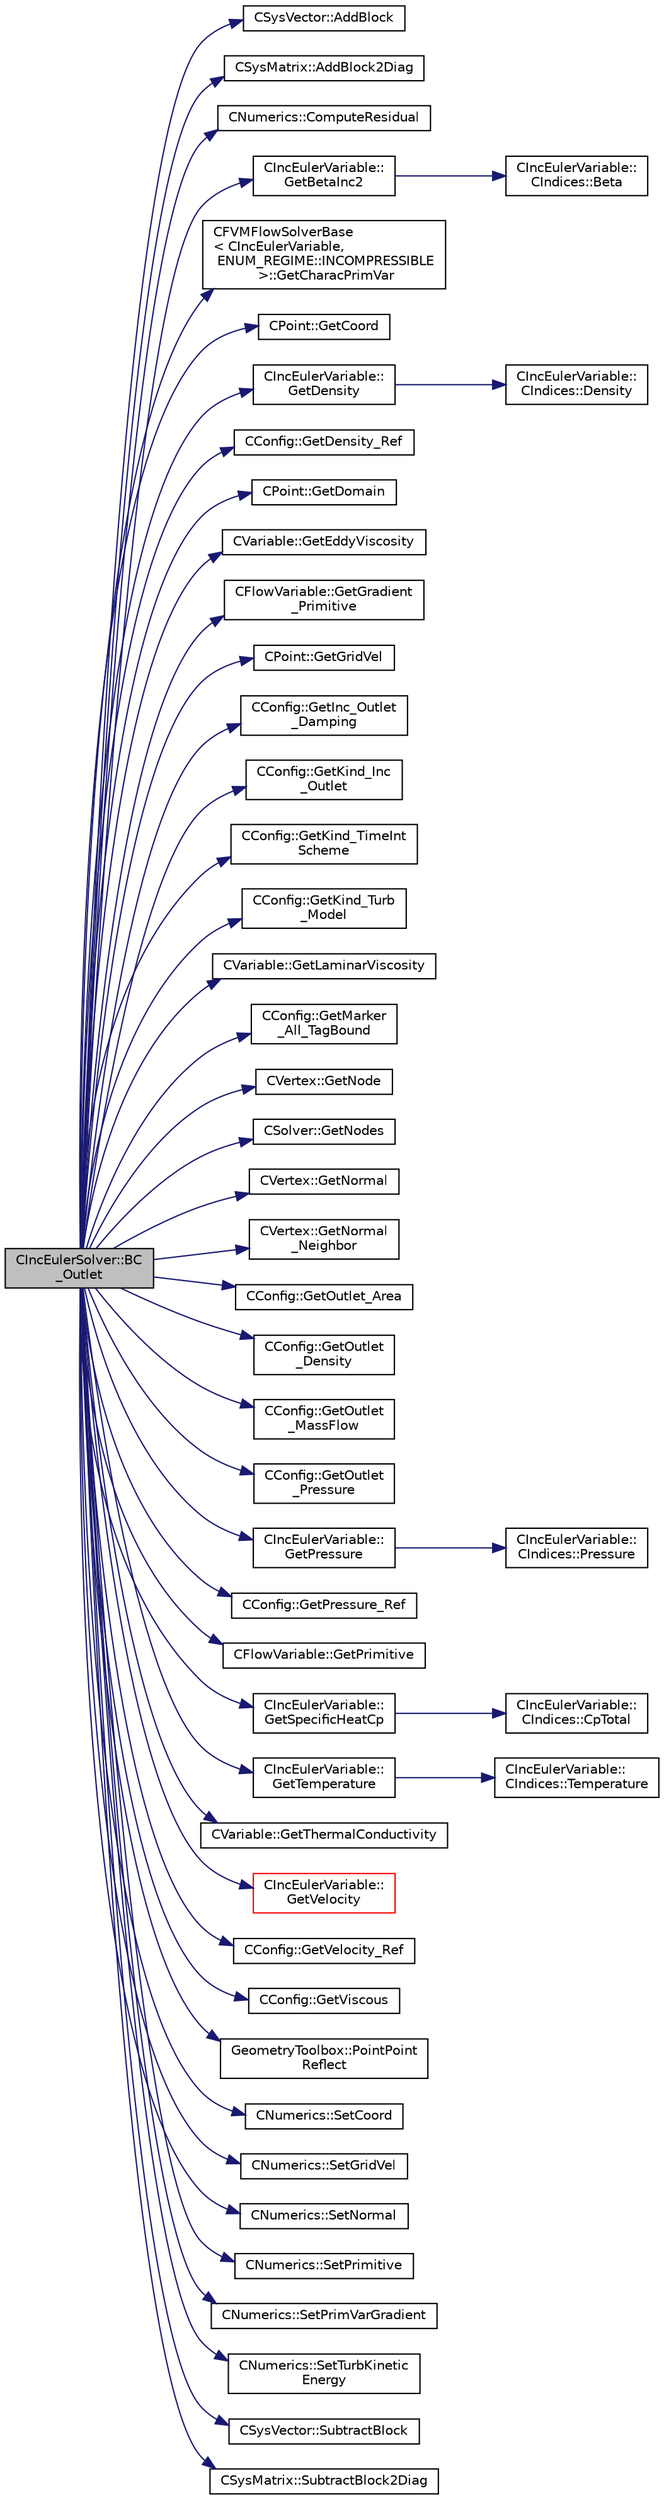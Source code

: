 digraph "CIncEulerSolver::BC_Outlet"
{
 // LATEX_PDF_SIZE
  edge [fontname="Helvetica",fontsize="10",labelfontname="Helvetica",labelfontsize="10"];
  node [fontname="Helvetica",fontsize="10",shape=record];
  rankdir="LR";
  Node1 [label="CIncEulerSolver::BC\l_Outlet",height=0.2,width=0.4,color="black", fillcolor="grey75", style="filled", fontcolor="black",tooltip="Impose the outlet boundary condition."];
  Node1 -> Node2 [color="midnightblue",fontsize="10",style="solid",fontname="Helvetica"];
  Node2 [label="CSysVector::AddBlock",height=0.2,width=0.4,color="black", fillcolor="white", style="filled",URL="$classCSysVector.html#aa463275cba394503a9778529fdaa4494",tooltip="Add \"block\" to the vector, see SetBlock."];
  Node1 -> Node3 [color="midnightblue",fontsize="10",style="solid",fontname="Helvetica"];
  Node3 [label="CSysMatrix::AddBlock2Diag",height=0.2,width=0.4,color="black", fillcolor="white", style="filled",URL="$classCSysMatrix.html#a5a4ef7eeb7f009450f575660108ed7be",tooltip="Non overwrite version of SetBlock2Diag, also with scaling."];
  Node1 -> Node4 [color="midnightblue",fontsize="10",style="solid",fontname="Helvetica"];
  Node4 [label="CNumerics::ComputeResidual",height=0.2,width=0.4,color="black", fillcolor="white", style="filled",URL="$classCNumerics.html#aa0ca13663a047ef2640b377b33875e29",tooltip="Compute the numerical residual."];
  Node1 -> Node5 [color="midnightblue",fontsize="10",style="solid",fontname="Helvetica"];
  Node5 [label="CIncEulerVariable::\lGetBetaInc2",height=0.2,width=0.4,color="black", fillcolor="white", style="filled",URL="$classCIncEulerVariable.html#aadb29c1a48fc3c3209bbafc1dabae27c",tooltip="Get the value of beta squared for the incompressible flow."];
  Node5 -> Node6 [color="midnightblue",fontsize="10",style="solid",fontname="Helvetica"];
  Node6 [label="CIncEulerVariable::\lCIndices::Beta",height=0.2,width=0.4,color="black", fillcolor="white", style="filled",URL="$structCIncEulerVariable_1_1CIndices.html#a69f0c865a98ba0fe2eff6a1947e32698",tooltip=" "];
  Node1 -> Node7 [color="midnightblue",fontsize="10",style="solid",fontname="Helvetica"];
  Node7 [label="CFVMFlowSolverBase\l\< CIncEulerVariable,\l ENUM_REGIME::INCOMPRESSIBLE\l \>::GetCharacPrimVar",height=0.2,width=0.4,color="black", fillcolor="white", style="filled",URL="$classCFVMFlowSolverBase.html#ae73b0d73306a98b33c8f7fe0f43b1e66",tooltip="Value of the characteristic variables at the boundaries."];
  Node1 -> Node8 [color="midnightblue",fontsize="10",style="solid",fontname="Helvetica"];
  Node8 [label="CPoint::GetCoord",height=0.2,width=0.4,color="black", fillcolor="white", style="filled",URL="$classCPoint.html#ab16c29dd03911529cd73bf467c313179",tooltip="Get the coordinates dor the control volume."];
  Node1 -> Node9 [color="midnightblue",fontsize="10",style="solid",fontname="Helvetica"];
  Node9 [label="CIncEulerVariable::\lGetDensity",height=0.2,width=0.4,color="black", fillcolor="white", style="filled",URL="$classCIncEulerVariable.html#aa5971e35e634b8d768d369dead2b9ffc",tooltip="Get the density of the flow."];
  Node9 -> Node10 [color="midnightblue",fontsize="10",style="solid",fontname="Helvetica"];
  Node10 [label="CIncEulerVariable::\lCIndices::Density",height=0.2,width=0.4,color="black", fillcolor="white", style="filled",URL="$structCIncEulerVariable_1_1CIndices.html#a7b8b28034fc6726b61e866950d033e5e",tooltip=" "];
  Node1 -> Node11 [color="midnightblue",fontsize="10",style="solid",fontname="Helvetica"];
  Node11 [label="CConfig::GetDensity_Ref",height=0.2,width=0.4,color="black", fillcolor="white", style="filled",URL="$classCConfig.html#a3fc33aec68f64b757f1f9f3514cb97de",tooltip="Get the value of the reference density for non-dimensionalization."];
  Node1 -> Node12 [color="midnightblue",fontsize="10",style="solid",fontname="Helvetica"];
  Node12 [label="CPoint::GetDomain",height=0.2,width=0.4,color="black", fillcolor="white", style="filled",URL="$classCPoint.html#aa58a27b602e47ddcad22ae74a5c6bc81",tooltip="For parallel computation, its indicates if a point must be computed or not."];
  Node1 -> Node13 [color="midnightblue",fontsize="10",style="solid",fontname="Helvetica"];
  Node13 [label="CVariable::GetEddyViscosity",height=0.2,width=0.4,color="black", fillcolor="white", style="filled",URL="$classCVariable.html#adae2e4228e113624b7ab1f9ab1a493c6",tooltip="A virtual member."];
  Node1 -> Node14 [color="midnightblue",fontsize="10",style="solid",fontname="Helvetica"];
  Node14 [label="CFlowVariable::GetGradient\l_Primitive",height=0.2,width=0.4,color="black", fillcolor="white", style="filled",URL="$classCFlowVariable.html#a23eab98fe30de5f7cfff158eb929c24c",tooltip="Get the value of the primitive variables gradient."];
  Node1 -> Node15 [color="midnightblue",fontsize="10",style="solid",fontname="Helvetica"];
  Node15 [label="CPoint::GetGridVel",height=0.2,width=0.4,color="black", fillcolor="white", style="filled",URL="$classCPoint.html#a65d855a9c2ad2971546038b34acd5b92",tooltip="Get the value of the grid velocity at the point."];
  Node1 -> Node16 [color="midnightblue",fontsize="10",style="solid",fontname="Helvetica"];
  Node16 [label="CConfig::GetInc_Outlet\l_Damping",height=0.2,width=0.4,color="black", fillcolor="white", style="filled",URL="$classCConfig.html#aeecad0f6712656533b8fff531e4b1eed",tooltip="Get the damping factor applied to pressure updates at incompressible mass flow outlet."];
  Node1 -> Node17 [color="midnightblue",fontsize="10",style="solid",fontname="Helvetica"];
  Node17 [label="CConfig::GetKind_Inc\l_Outlet",height=0.2,width=0.4,color="black", fillcolor="white", style="filled",URL="$classCConfig.html#ac7b7c81b5bbfc0c61318348d2d6c2ddf",tooltip="Get the type of incompressible outlet from the list."];
  Node1 -> Node18 [color="midnightblue",fontsize="10",style="solid",fontname="Helvetica"];
  Node18 [label="CConfig::GetKind_TimeInt\lScheme",height=0.2,width=0.4,color="black", fillcolor="white", style="filled",URL="$classCConfig.html#ad16f71356f146b530fb1fbb45444525c",tooltip="Get the kind of time integration method."];
  Node1 -> Node19 [color="midnightblue",fontsize="10",style="solid",fontname="Helvetica"];
  Node19 [label="CConfig::GetKind_Turb\l_Model",height=0.2,width=0.4,color="black", fillcolor="white", style="filled",URL="$classCConfig.html#a42cf888b42ce34079b2e3987bbf147dd",tooltip="Get the kind of the turbulence model."];
  Node1 -> Node20 [color="midnightblue",fontsize="10",style="solid",fontname="Helvetica"];
  Node20 [label="CVariable::GetLaminarViscosity",height=0.2,width=0.4,color="black", fillcolor="white", style="filled",URL="$classCVariable.html#a0acbe55ca86de2c0205ae921193e9e95",tooltip="A virtual member."];
  Node1 -> Node21 [color="midnightblue",fontsize="10",style="solid",fontname="Helvetica"];
  Node21 [label="CConfig::GetMarker\l_All_TagBound",height=0.2,width=0.4,color="black", fillcolor="white", style="filled",URL="$classCConfig.html#ab8c9c1f45950a29355be4ff357049440",tooltip="Get the index of the surface defined in the geometry file."];
  Node1 -> Node22 [color="midnightblue",fontsize="10",style="solid",fontname="Helvetica"];
  Node22 [label="CVertex::GetNode",height=0.2,width=0.4,color="black", fillcolor="white", style="filled",URL="$classCVertex.html#ad568da06e7191358d3a09a1bee71cdb5",tooltip="Get the node of the vertex."];
  Node1 -> Node23 [color="midnightblue",fontsize="10",style="solid",fontname="Helvetica"];
  Node23 [label="CSolver::GetNodes",height=0.2,width=0.4,color="black", fillcolor="white", style="filled",URL="$classCSolver.html#af3198e52a2ea377bb765647b5e697197",tooltip="Allow outside access to the nodes of the solver, containing conservatives, primitives,..."];
  Node1 -> Node24 [color="midnightblue",fontsize="10",style="solid",fontname="Helvetica"];
  Node24 [label="CVertex::GetNormal",height=0.2,width=0.4,color="black", fillcolor="white", style="filled",URL="$classCVertex.html#a57cacfe764770e6c0e54c278cb584f7c",tooltip="Copy the the normal vector of a face."];
  Node1 -> Node25 [color="midnightblue",fontsize="10",style="solid",fontname="Helvetica"];
  Node25 [label="CVertex::GetNormal\l_Neighbor",height=0.2,width=0.4,color="black", fillcolor="white", style="filled",URL="$classCVertex.html#ab8b0e96f9384b0a861c7a70616976b75",tooltip="Get the value of the closest neighbor."];
  Node1 -> Node26 [color="midnightblue",fontsize="10",style="solid",fontname="Helvetica"];
  Node26 [label="CConfig::GetOutlet_Area",height=0.2,width=0.4,color="black", fillcolor="white", style="filled",URL="$classCConfig.html#a13e3e25253c8d99e46a3993df454ee15",tooltip="Get the back pressure (static) at an outlet boundary."];
  Node1 -> Node27 [color="midnightblue",fontsize="10",style="solid",fontname="Helvetica"];
  Node27 [label="CConfig::GetOutlet\l_Density",height=0.2,width=0.4,color="black", fillcolor="white", style="filled",URL="$classCConfig.html#a4d6631873ae26543b1a6e556b2182bb5",tooltip="Get the back pressure (static) at an outlet boundary."];
  Node1 -> Node28 [color="midnightblue",fontsize="10",style="solid",fontname="Helvetica"];
  Node28 [label="CConfig::GetOutlet\l_MassFlow",height=0.2,width=0.4,color="black", fillcolor="white", style="filled",URL="$classCConfig.html#a468f26b3f10ec782d9af878105594d10",tooltip="Get the back pressure (static) at an outlet boundary."];
  Node1 -> Node29 [color="midnightblue",fontsize="10",style="solid",fontname="Helvetica"];
  Node29 [label="CConfig::GetOutlet\l_Pressure",height=0.2,width=0.4,color="black", fillcolor="white", style="filled",URL="$classCConfig.html#a5ea6402b4b29cb86b1c3146cb98155fd",tooltip="Get the back pressure (static) at an outlet boundary."];
  Node1 -> Node30 [color="midnightblue",fontsize="10",style="solid",fontname="Helvetica"];
  Node30 [label="CIncEulerVariable::\lGetPressure",height=0.2,width=0.4,color="black", fillcolor="white", style="filled",URL="$classCIncEulerVariable.html#a8e2637c49744921ddf7f3bf93e26d295",tooltip="Get the flow pressure."];
  Node30 -> Node31 [color="midnightblue",fontsize="10",style="solid",fontname="Helvetica"];
  Node31 [label="CIncEulerVariable::\lCIndices::Pressure",height=0.2,width=0.4,color="black", fillcolor="white", style="filled",URL="$structCIncEulerVariable_1_1CIndices.html#ac3bc53dfc338fd5a5b8205f763696aa3",tooltip=" "];
  Node1 -> Node32 [color="midnightblue",fontsize="10",style="solid",fontname="Helvetica"];
  Node32 [label="CConfig::GetPressure_Ref",height=0.2,width=0.4,color="black", fillcolor="white", style="filled",URL="$classCConfig.html#a75b1f9203bdb8ced64323a100fa3aef9",tooltip="Get the value of the reference pressure for non-dimensionalization."];
  Node1 -> Node33 [color="midnightblue",fontsize="10",style="solid",fontname="Helvetica"];
  Node33 [label="CFlowVariable::GetPrimitive",height=0.2,width=0.4,color="black", fillcolor="white", style="filled",URL="$classCFlowVariable.html#a852271c741f1e7cdb1d391941266d344",tooltip="Get a primitive variable."];
  Node1 -> Node34 [color="midnightblue",fontsize="10",style="solid",fontname="Helvetica"];
  Node34 [label="CIncEulerVariable::\lGetSpecificHeatCp",height=0.2,width=0.4,color="black", fillcolor="white", style="filled",URL="$classCIncEulerVariable.html#aadff9ad2450ca12ecea825239db89d06",tooltip="Get the specific heat at constant P of the flow."];
  Node34 -> Node35 [color="midnightblue",fontsize="10",style="solid",fontname="Helvetica"];
  Node35 [label="CIncEulerVariable::\lCIndices::CpTotal",height=0.2,width=0.4,color="black", fillcolor="white", style="filled",URL="$structCIncEulerVariable_1_1CIndices.html#a252540b958652e00180782c5b8fba67d",tooltip=" "];
  Node1 -> Node36 [color="midnightblue",fontsize="10",style="solid",fontname="Helvetica"];
  Node36 [label="CIncEulerVariable::\lGetTemperature",height=0.2,width=0.4,color="black", fillcolor="white", style="filled",URL="$classCIncEulerVariable.html#a83ea0fb80f729e0636702cb9ad8f9fac",tooltip="Get the temperature of the flow."];
  Node36 -> Node37 [color="midnightblue",fontsize="10",style="solid",fontname="Helvetica"];
  Node37 [label="CIncEulerVariable::\lCIndices::Temperature",height=0.2,width=0.4,color="black", fillcolor="white", style="filled",URL="$structCIncEulerVariable_1_1CIndices.html#a55fe19cf0b294badce187f381362558c",tooltip=" "];
  Node1 -> Node38 [color="midnightblue",fontsize="10",style="solid",fontname="Helvetica"];
  Node38 [label="CVariable::GetThermalConductivity",height=0.2,width=0.4,color="black", fillcolor="white", style="filled",URL="$classCVariable.html#a05aa9ee34c744629c72742c05ceab246",tooltip="A virtual member."];
  Node1 -> Node39 [color="midnightblue",fontsize="10",style="solid",fontname="Helvetica"];
  Node39 [label="CIncEulerVariable::\lGetVelocity",height=0.2,width=0.4,color="red", fillcolor="white", style="filled",URL="$classCIncEulerVariable.html#ab8a0bc37de1ef84311928bb426263f7a",tooltip="Get the velocity of the flow."];
  Node1 -> Node41 [color="midnightblue",fontsize="10",style="solid",fontname="Helvetica"];
  Node41 [label="CConfig::GetVelocity_Ref",height=0.2,width=0.4,color="black", fillcolor="white", style="filled",URL="$classCConfig.html#afad4537005c210e8a7fc015a51b8ae4c",tooltip="Get the value of the reference velocity for non-dimensionalization."];
  Node1 -> Node42 [color="midnightblue",fontsize="10",style="solid",fontname="Helvetica"];
  Node42 [label="CConfig::GetViscous",height=0.2,width=0.4,color="black", fillcolor="white", style="filled",URL="$classCConfig.html#ad59acb5f80aaddccaa0f2f5bef3e3e78",tooltip="Determines if problem is viscous."];
  Node1 -> Node43 [color="midnightblue",fontsize="10",style="solid",fontname="Helvetica"];
  Node43 [label="GeometryToolbox::PointPoint\lReflect",height=0.2,width=0.4,color="black", fillcolor="white", style="filled",URL="$group__GeometryToolbox.html#gaff34e6c096a3c354c2b223713ca09095",tooltip="Reflect a at b: c = 2*b - a."];
  Node1 -> Node44 [color="midnightblue",fontsize="10",style="solid",fontname="Helvetica"];
  Node44 [label="CNumerics::SetCoord",height=0.2,width=0.4,color="black", fillcolor="white", style="filled",URL="$classCNumerics.html#a6ca4a8e17d68ea63f1dba96cd5f2967d",tooltip="Set coordinates of the points."];
  Node1 -> Node45 [color="midnightblue",fontsize="10",style="solid",fontname="Helvetica"];
  Node45 [label="CNumerics::SetGridVel",height=0.2,width=0.4,color="black", fillcolor="white", style="filled",URL="$classCNumerics.html#a3f116b5718153aefee7a22735797af29",tooltip="Set the velocity of the computational grid."];
  Node1 -> Node46 [color="midnightblue",fontsize="10",style="solid",fontname="Helvetica"];
  Node46 [label="CNumerics::SetNormal",height=0.2,width=0.4,color="black", fillcolor="white", style="filled",URL="$classCNumerics.html#a93fd2262832ae5081317548f2f9cdbb3",tooltip="Set the value of the normal vector to the face between two points."];
  Node1 -> Node47 [color="midnightblue",fontsize="10",style="solid",fontname="Helvetica"];
  Node47 [label="CNumerics::SetPrimitive",height=0.2,width=0.4,color="black", fillcolor="white", style="filled",URL="$classCNumerics.html#a028c500ba7ce96d3af061fc8218f76f1",tooltip="Set the value of the primitive variables."];
  Node1 -> Node48 [color="midnightblue",fontsize="10",style="solid",fontname="Helvetica"];
  Node48 [label="CNumerics::SetPrimVarGradient",height=0.2,width=0.4,color="black", fillcolor="white", style="filled",URL="$classCNumerics.html#a49309c657274b77aa644958053b68bf4",tooltip="Set the gradient of the primitive variables."];
  Node1 -> Node49 [color="midnightblue",fontsize="10",style="solid",fontname="Helvetica"];
  Node49 [label="CNumerics::SetTurbKinetic\lEnergy",height=0.2,width=0.4,color="black", fillcolor="white", style="filled",URL="$classCNumerics.html#adb60105707161f121e6c9d79a2c80284",tooltip="Set the turbulent kinetic energy."];
  Node1 -> Node50 [color="midnightblue",fontsize="10",style="solid",fontname="Helvetica"];
  Node50 [label="CSysVector::SubtractBlock",height=0.2,width=0.4,color="black", fillcolor="white", style="filled",URL="$classCSysVector.html#a71ea6ec1ebdb77535b976bb40e7659a6",tooltip="Subtract \"block\" from the vector, see AddBlock."];
  Node1 -> Node51 [color="midnightblue",fontsize="10",style="solid",fontname="Helvetica"];
  Node51 [label="CSysMatrix::SubtractBlock2Diag",height=0.2,width=0.4,color="black", fillcolor="white", style="filled",URL="$classCSysMatrix.html#a423b77066cf386dd6e4b95a656e4aadb",tooltip="Short-hand to AddBlock2Diag with alpha = -1, i.e. subtracts from the current diagonal."];
}
